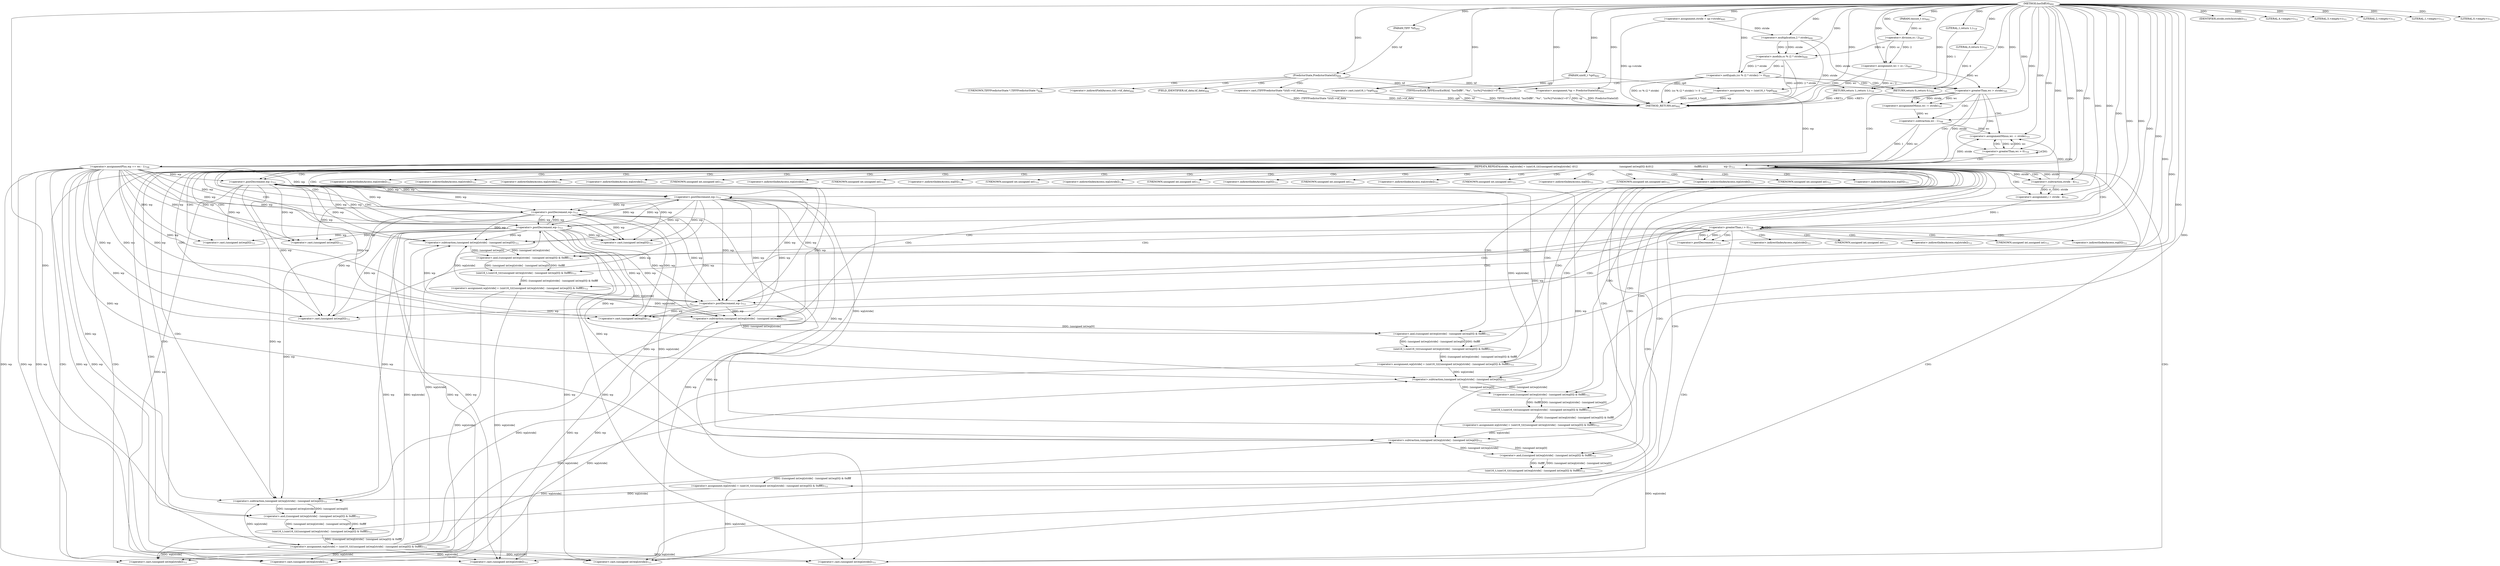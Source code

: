 digraph "horDiff16" {  
"38166" [label = <(METHOD,horDiff16)<SUB>692</SUB>> ]
"38371" [label = <(METHOD_RETURN,int)<SUB>692</SUB>> ]
"38167" [label = <(PARAM,TIFF *tif)<SUB>692</SUB>> ]
"38168" [label = <(PARAM,uint8_t *cp0)<SUB>692</SUB>> ]
"38169" [label = <(PARAM,tmsize_t cc)<SUB>692</SUB>> ]
"38172" [label = <(&lt;operator&gt;.assignment,*sp = PredictorState(tif))<SUB>694</SUB>> ]
"38183" [label = <(&lt;operator&gt;.assignment,stride = sp-&gt;stride)<SUB>695</SUB>> ]
"38189" [label = <(&lt;operator&gt;.assignment,*wp = (uint16_t *)cp0)<SUB>696</SUB>> ]
"38195" [label = <(&lt;operator&gt;.assignment,wc = cc / 2)<SUB>697</SUB>> ]
"38369" [label = <(RETURN,return 1;,return 1;)<SUB>718</SUB>> ]
"38201" [label = <(&lt;operator&gt;.notEquals,(cc % (2 * stride)) != 0)<SUB>699</SUB>> ]
"38217" [label = <(&lt;operator&gt;.greaterThan,wc &gt; stride)<SUB>705</SUB>> ]
"38370" [label = <(LITERAL,1,return 1;)<SUB>718</SUB>> ]
"38174" [label = <(PredictorState,PredictorState(tif))<SUB>694</SUB>> ]
"38191" [label = <(&lt;operator&gt;.cast,(uint16_t *)cp0)<SUB>696</SUB>> ]
"38197" [label = <(&lt;operator&gt;.division,cc / 2)<SUB>697</SUB>> ]
"38209" [label = <(TIFFErrorExtR,TIFFErrorExtR(tif, &quot;horDiff8&quot;, &quot;%s&quot;, &quot;(cc%(2*stride))!=0&quot;))<SUB>701</SUB>> ]
"38214" [label = <(RETURN,return 0;,return 0;)<SUB>702</SUB>> ]
"38221" [label = <(&lt;operator&gt;.assignmentMinus,wc -= stride)<SUB>707</SUB>> ]
"38224" [label = <(&lt;operator&gt;.assignmentPlus,wp += wc - 1)<SUB>708</SUB>> ]
"38177" [label = <(&lt;operator&gt;.cast,(TIFFPredictorState *)(tif)-&gt;tif_data)<SUB>694</SUB>> ]
"38202" [label = <(&lt;operator&gt;.modulo,cc % (2 * stride))<SUB>699</SUB>> ]
"38215" [label = <(LITERAL,0,return 0;)<SUB>702</SUB>> ]
"38366" [label = <(&lt;operator&gt;.greaterThan,wc &gt; 0)<SUB>716</SUB>> ]
"38204" [label = <(&lt;operator&gt;.multiplication,2 * stride)<SUB>699</SUB>> ]
"38226" [label = <(&lt;operator&gt;.subtraction,wc - 1)<SUB>708</SUB>> ]
"38231" [label = <(REPEAT4,REPEAT4(stride, wp[stride] = (uint16_t)(((unsigned int)wp[stride] -\012                                                     (unsigned int)wp[0]) &amp;\012                                                    0xffff);\012                    wp--))<SUB>711</SUB>> ]
"38363" [label = <(&lt;operator&gt;.assignmentMinus,wc -= stride)<SUB>715</SUB>> ]
"38235" [label = <(IDENTIFIER,stride,switch(stride))<SUB>711</SUB>> ]
"38274" [label = <(LITERAL,4,&lt;empty&gt;)<SUB>711</SUB>> ]
"38275" [label = <(&lt;operator&gt;.assignment,wp[stride] = (uint16_t)(((unsigned int)wp[stride] - (unsigned int)wp[0]) &amp; 0xffff))<SUB>711</SUB>> ]
"38293" [label = <(&lt;operator&gt;.postDecrement,wp--)<SUB>711</SUB>> ]
"38296" [label = <(LITERAL,3,&lt;empty&gt;)<SUB>711</SUB>> ]
"38297" [label = <(&lt;operator&gt;.assignment,wp[stride] = (uint16_t)(((unsigned int)wp[stride] - (unsigned int)wp[0]) &amp; 0xffff))<SUB>711</SUB>> ]
"38315" [label = <(&lt;operator&gt;.postDecrement,wp--)<SUB>711</SUB>> ]
"38318" [label = <(LITERAL,2,&lt;empty&gt;)<SUB>711</SUB>> ]
"38319" [label = <(&lt;operator&gt;.assignment,wp[stride] = (uint16_t)(((unsigned int)wp[stride] - (unsigned int)wp[0]) &amp; 0xffff))<SUB>711</SUB>> ]
"38337" [label = <(&lt;operator&gt;.postDecrement,wp--)<SUB>711</SUB>> ]
"38340" [label = <(LITERAL,1,&lt;empty&gt;)<SUB>711</SUB>> ]
"38341" [label = <(&lt;operator&gt;.assignment,wp[stride] = (uint16_t)(((unsigned int)wp[stride] - (unsigned int)wp[0]) &amp; 0xffff))<SUB>711</SUB>> ]
"38359" [label = <(&lt;operator&gt;.postDecrement,wp--)<SUB>711</SUB>> ]
"38362" [label = <(LITERAL,0,&lt;empty&gt;)<SUB>711</SUB>> ]
"38247" [label = <(&lt;operator&gt;.greaterThan,i &gt; 0)<SUB>711</SUB>> ]
"38250" [label = <(&lt;operator&gt;.postDecrement,i--)<SUB>711</SUB>> ]
"38279" [label = <(uint16_t,(uint16_t)(((unsigned int)wp[stride] - (unsigned int)wp[0]) &amp; 0xffff))<SUB>711</SUB>> ]
"38301" [label = <(uint16_t,(uint16_t)(((unsigned int)wp[stride] - (unsigned int)wp[0]) &amp; 0xffff))<SUB>711</SUB>> ]
"38323" [label = <(uint16_t,(uint16_t)(((unsigned int)wp[stride] - (unsigned int)wp[0]) &amp; 0xffff))<SUB>711</SUB>> ]
"38345" [label = <(uint16_t,(uint16_t)(((unsigned int)wp[stride] - (unsigned int)wp[0]) &amp; 0xffff))<SUB>711</SUB>> ]
"38242" [label = <(&lt;operator&gt;.assignment,i = stride - 4)<SUB>711</SUB>> ]
"38253" [label = <(&lt;operator&gt;.assignment,wp[stride] = (uint16_t)(((unsigned int)wp[stride] - (unsigned int)wp[0]) &amp; 0xffff))<SUB>711</SUB>> ]
"38271" [label = <(&lt;operator&gt;.postDecrement,wp--)<SUB>711</SUB>> ]
"38280" [label = <(&lt;operator&gt;.and,((unsigned int)wp[stride] - (unsigned int)wp[0]) &amp; 0xffff)<SUB>711</SUB>> ]
"38302" [label = <(&lt;operator&gt;.and,((unsigned int)wp[stride] - (unsigned int)wp[0]) &amp; 0xffff)<SUB>711</SUB>> ]
"38324" [label = <(&lt;operator&gt;.and,((unsigned int)wp[stride] - (unsigned int)wp[0]) &amp; 0xffff)<SUB>711</SUB>> ]
"38346" [label = <(&lt;operator&gt;.and,((unsigned int)wp[stride] - (unsigned int)wp[0]) &amp; 0xffff)<SUB>711</SUB>> ]
"38281" [label = <(&lt;operator&gt;.subtraction,(unsigned int)wp[stride] - (unsigned int)wp[0])<SUB>711</SUB>> ]
"38303" [label = <(&lt;operator&gt;.subtraction,(unsigned int)wp[stride] - (unsigned int)wp[0])<SUB>711</SUB>> ]
"38325" [label = <(&lt;operator&gt;.subtraction,(unsigned int)wp[stride] - (unsigned int)wp[0])<SUB>711</SUB>> ]
"38347" [label = <(&lt;operator&gt;.subtraction,(unsigned int)wp[stride] - (unsigned int)wp[0])<SUB>711</SUB>> ]
"38244" [label = <(&lt;operator&gt;.subtraction,stride - 4)<SUB>711</SUB>> ]
"38257" [label = <(uint16_t,(uint16_t)(((unsigned int)wp[stride] - (unsigned int)wp[0]) &amp; 0xffff))<SUB>711</SUB>> ]
"38282" [label = <(&lt;operator&gt;.cast,(unsigned int)wp[stride])<SUB>711</SUB>> ]
"38287" [label = <(&lt;operator&gt;.cast,(unsigned int)wp[0])<SUB>711</SUB>> ]
"38304" [label = <(&lt;operator&gt;.cast,(unsigned int)wp[stride])<SUB>711</SUB>> ]
"38309" [label = <(&lt;operator&gt;.cast,(unsigned int)wp[0])<SUB>711</SUB>> ]
"38326" [label = <(&lt;operator&gt;.cast,(unsigned int)wp[stride])<SUB>711</SUB>> ]
"38331" [label = <(&lt;operator&gt;.cast,(unsigned int)wp[0])<SUB>711</SUB>> ]
"38348" [label = <(&lt;operator&gt;.cast,(unsigned int)wp[stride])<SUB>711</SUB>> ]
"38353" [label = <(&lt;operator&gt;.cast,(unsigned int)wp[0])<SUB>711</SUB>> ]
"38258" [label = <(&lt;operator&gt;.and,((unsigned int)wp[stride] - (unsigned int)wp[0]) &amp; 0xffff)<SUB>711</SUB>> ]
"38259" [label = <(&lt;operator&gt;.subtraction,(unsigned int)wp[stride] - (unsigned int)wp[0])<SUB>711</SUB>> ]
"38260" [label = <(&lt;operator&gt;.cast,(unsigned int)wp[stride])<SUB>711</SUB>> ]
"38265" [label = <(&lt;operator&gt;.cast,(unsigned int)wp[0])<SUB>711</SUB>> ]
"38178" [label = <(UNKNOWN,TIFFPredictorState *,TIFFPredictorState *)<SUB>694</SUB>> ]
"38179" [label = <(&lt;operator&gt;.indirectFieldAccess,(tif)-&gt;tif_data)<SUB>694</SUB>> ]
"38181" [label = <(FIELD_IDENTIFIER,tif_data,tif_data)<SUB>694</SUB>> ]
"38276" [label = <(&lt;operator&gt;.indirectIndexAccess,wp[stride])<SUB>711</SUB>> ]
"38298" [label = <(&lt;operator&gt;.indirectIndexAccess,wp[stride])<SUB>711</SUB>> ]
"38320" [label = <(&lt;operator&gt;.indirectIndexAccess,wp[stride])<SUB>711</SUB>> ]
"38342" [label = <(&lt;operator&gt;.indirectIndexAccess,wp[stride])<SUB>711</SUB>> ]
"38254" [label = <(&lt;operator&gt;.indirectIndexAccess,wp[stride])<SUB>711</SUB>> ]
"38283" [label = <(UNKNOWN,unsigned int,unsigned int)<SUB>711</SUB>> ]
"38284" [label = <(&lt;operator&gt;.indirectIndexAccess,wp[stride])<SUB>711</SUB>> ]
"38288" [label = <(UNKNOWN,unsigned int,unsigned int)<SUB>711</SUB>> ]
"38289" [label = <(&lt;operator&gt;.indirectIndexAccess,wp[0])<SUB>711</SUB>> ]
"38305" [label = <(UNKNOWN,unsigned int,unsigned int)<SUB>711</SUB>> ]
"38306" [label = <(&lt;operator&gt;.indirectIndexAccess,wp[stride])<SUB>711</SUB>> ]
"38310" [label = <(UNKNOWN,unsigned int,unsigned int)<SUB>711</SUB>> ]
"38311" [label = <(&lt;operator&gt;.indirectIndexAccess,wp[0])<SUB>711</SUB>> ]
"38327" [label = <(UNKNOWN,unsigned int,unsigned int)<SUB>711</SUB>> ]
"38328" [label = <(&lt;operator&gt;.indirectIndexAccess,wp[stride])<SUB>711</SUB>> ]
"38332" [label = <(UNKNOWN,unsigned int,unsigned int)<SUB>711</SUB>> ]
"38333" [label = <(&lt;operator&gt;.indirectIndexAccess,wp[0])<SUB>711</SUB>> ]
"38349" [label = <(UNKNOWN,unsigned int,unsigned int)<SUB>711</SUB>> ]
"38350" [label = <(&lt;operator&gt;.indirectIndexAccess,wp[stride])<SUB>711</SUB>> ]
"38354" [label = <(UNKNOWN,unsigned int,unsigned int)<SUB>711</SUB>> ]
"38355" [label = <(&lt;operator&gt;.indirectIndexAccess,wp[0])<SUB>711</SUB>> ]
"38261" [label = <(UNKNOWN,unsigned int,unsigned int)<SUB>711</SUB>> ]
"38262" [label = <(&lt;operator&gt;.indirectIndexAccess,wp[stride])<SUB>711</SUB>> ]
"38266" [label = <(UNKNOWN,unsigned int,unsigned int)<SUB>711</SUB>> ]
"38267" [label = <(&lt;operator&gt;.indirectIndexAccess,wp[0])<SUB>711</SUB>> ]
  "38214" -> "38371"  [ label = "DDG: &lt;RET&gt;"] 
  "38369" -> "38371"  [ label = "DDG: &lt;RET&gt;"] 
  "38172" -> "38371"  [ label = "DDG: sp"] 
  "38172" -> "38371"  [ label = "DDG: PredictorState(tif)"] 
  "38177" -> "38371"  [ label = "DDG: (tif)-&gt;tif_data"] 
  "38177" -> "38371"  [ label = "DDG: (TIFFPredictorState *)(tif)-&gt;tif_data"] 
  "38183" -> "38371"  [ label = "DDG: sp-&gt;stride"] 
  "38189" -> "38371"  [ label = "DDG: wp"] 
  "38191" -> "38371"  [ label = "DDG: cp0"] 
  "38189" -> "38371"  [ label = "DDG: (uint16_t *)cp0"] 
  "38195" -> "38371"  [ label = "DDG: wc"] 
  "38195" -> "38371"  [ label = "DDG: cc / 2"] 
  "38202" -> "38371"  [ label = "DDG: cc"] 
  "38204" -> "38371"  [ label = "DDG: stride"] 
  "38202" -> "38371"  [ label = "DDG: 2 * stride"] 
  "38201" -> "38371"  [ label = "DDG: cc % (2 * stride)"] 
  "38201" -> "38371"  [ label = "DDG: (cc % (2 * stride)) != 0"] 
  "38209" -> "38371"  [ label = "DDG: tif"] 
  "38209" -> "38371"  [ label = "DDG: TIFFErrorExtR(tif, &quot;horDiff8&quot;, &quot;%s&quot;, &quot;(cc%(2*stride))!=0&quot;)"] 
  "38166" -> "38167"  [ label = "DDG: "] 
  "38166" -> "38168"  [ label = "DDG: "] 
  "38166" -> "38169"  [ label = "DDG: "] 
  "38174" -> "38172"  [ label = "DDG: tif"] 
  "38168" -> "38189"  [ label = "DDG: cp0"] 
  "38166" -> "38189"  [ label = "DDG: "] 
  "38197" -> "38195"  [ label = "DDG: cc"] 
  "38197" -> "38195"  [ label = "DDG: 2"] 
  "38370" -> "38369"  [ label = "DDG: 1"] 
  "38166" -> "38369"  [ label = "DDG: "] 
  "38166" -> "38172"  [ label = "DDG: "] 
  "38166" -> "38183"  [ label = "DDG: "] 
  "38166" -> "38195"  [ label = "DDG: "] 
  "38166" -> "38370"  [ label = "DDG: "] 
  "38167" -> "38174"  [ label = "DDG: tif"] 
  "38166" -> "38174"  [ label = "DDG: "] 
  "38168" -> "38191"  [ label = "DDG: cp0"] 
  "38166" -> "38191"  [ label = "DDG: "] 
  "38169" -> "38197"  [ label = "DDG: cc"] 
  "38166" -> "38197"  [ label = "DDG: "] 
  "38202" -> "38201"  [ label = "DDG: cc"] 
  "38202" -> "38201"  [ label = "DDG: 2 * stride"] 
  "38166" -> "38201"  [ label = "DDG: "] 
  "38215" -> "38214"  [ label = "DDG: 0"] 
  "38166" -> "38214"  [ label = "DDG: "] 
  "38195" -> "38217"  [ label = "DDG: wc"] 
  "38166" -> "38217"  [ label = "DDG: "] 
  "38204" -> "38217"  [ label = "DDG: stride"] 
  "38217" -> "38221"  [ label = "DDG: stride"] 
  "38166" -> "38221"  [ label = "DDG: "] 
  "38226" -> "38224"  [ label = "DDG: wc"] 
  "38226" -> "38224"  [ label = "DDG: 1"] 
  "38197" -> "38202"  [ label = "DDG: cc"] 
  "38166" -> "38202"  [ label = "DDG: "] 
  "38204" -> "38202"  [ label = "DDG: 2"] 
  "38204" -> "38202"  [ label = "DDG: stride"] 
  "38174" -> "38209"  [ label = "DDG: tif"] 
  "38166" -> "38209"  [ label = "DDG: "] 
  "38166" -> "38215"  [ label = "DDG: "] 
  "38217" -> "38221"  [ label = "DDG: wc"] 
  "38189" -> "38224"  [ label = "DDG: wp"] 
  "38166" -> "38224"  [ label = "DDG: "] 
  "38166" -> "38204"  [ label = "DDG: "] 
  "38183" -> "38204"  [ label = "DDG: stride"] 
  "38221" -> "38226"  [ label = "DDG: wc"] 
  "38166" -> "38226"  [ label = "DDG: "] 
  "38231" -> "38363"  [ label = "DDG: stride"] 
  "38244" -> "38363"  [ label = "DDG: stride"] 
  "38166" -> "38363"  [ label = "DDG: "] 
  "38363" -> "38366"  [ label = "DDG: wc"] 
  "38166" -> "38366"  [ label = "DDG: "] 
  "38166" -> "38231"  [ label = "DDG: "] 
  "38217" -> "38231"  [ label = "DDG: stride"] 
  "38244" -> "38231"  [ label = "DDG: stride"] 
  "38226" -> "38363"  [ label = "DDG: wc"] 
  "38366" -> "38363"  [ label = "DDG: wc"] 
  "38166" -> "38235"  [ label = "DDG: "] 
  "38166" -> "38274"  [ label = "DDG: "] 
  "38279" -> "38275"  [ label = "DDG: ((unsigned int)wp[stride] - (unsigned int)wp[0]) &amp; 0xffff"] 
  "38166" -> "38296"  [ label = "DDG: "] 
  "38301" -> "38297"  [ label = "DDG: ((unsigned int)wp[stride] - (unsigned int)wp[0]) &amp; 0xffff"] 
  "38166" -> "38318"  [ label = "DDG: "] 
  "38323" -> "38319"  [ label = "DDG: ((unsigned int)wp[stride] - (unsigned int)wp[0]) &amp; 0xffff"] 
  "38166" -> "38340"  [ label = "DDG: "] 
  "38345" -> "38341"  [ label = "DDG: ((unsigned int)wp[stride] - (unsigned int)wp[0]) &amp; 0xffff"] 
  "38166" -> "38362"  [ label = "DDG: "] 
  "38224" -> "38293"  [ label = "DDG: wp"] 
  "38275" -> "38293"  [ label = "DDG: wp[stride]"] 
  "38359" -> "38293"  [ label = "DDG: wp"] 
  "38271" -> "38293"  [ label = "DDG: wp"] 
  "38166" -> "38293"  [ label = "DDG: "] 
  "38337" -> "38293"  [ label = "DDG: wp"] 
  "38315" -> "38293"  [ label = "DDG: wp"] 
  "38224" -> "38315"  [ label = "DDG: wp"] 
  "38293" -> "38315"  [ label = "DDG: wp"] 
  "38297" -> "38315"  [ label = "DDG: wp[stride]"] 
  "38359" -> "38315"  [ label = "DDG: wp"] 
  "38166" -> "38315"  [ label = "DDG: "] 
  "38224" -> "38337"  [ label = "DDG: wp"] 
  "38315" -> "38337"  [ label = "DDG: wp"] 
  "38319" -> "38337"  [ label = "DDG: wp[stride]"] 
  "38359" -> "38337"  [ label = "DDG: wp"] 
  "38166" -> "38337"  [ label = "DDG: "] 
  "38293" -> "38337"  [ label = "DDG: wp"] 
  "38224" -> "38359"  [ label = "DDG: wp"] 
  "38337" -> "38359"  [ label = "DDG: wp"] 
  "38341" -> "38359"  [ label = "DDG: wp[stride]"] 
  "38166" -> "38359"  [ label = "DDG: "] 
  "38315" -> "38359"  [ label = "DDG: wp"] 
  "38293" -> "38359"  [ label = "DDG: wp"] 
  "38280" -> "38279"  [ label = "DDG: (unsigned int)wp[stride] - (unsigned int)wp[0]"] 
  "38280" -> "38279"  [ label = "DDG: 0xffff"] 
  "38302" -> "38301"  [ label = "DDG: (unsigned int)wp[stride] - (unsigned int)wp[0]"] 
  "38302" -> "38301"  [ label = "DDG: 0xffff"] 
  "38324" -> "38323"  [ label = "DDG: (unsigned int)wp[stride] - (unsigned int)wp[0]"] 
  "38324" -> "38323"  [ label = "DDG: 0xffff"] 
  "38346" -> "38345"  [ label = "DDG: (unsigned int)wp[stride] - (unsigned int)wp[0]"] 
  "38346" -> "38345"  [ label = "DDG: 0xffff"] 
  "38244" -> "38242"  [ label = "DDG: stride"] 
  "38244" -> "38242"  [ label = "DDG: 4"] 
  "38242" -> "38247"  [ label = "DDG: i"] 
  "38250" -> "38247"  [ label = "DDG: i"] 
  "38166" -> "38247"  [ label = "DDG: "] 
  "38247" -> "38250"  [ label = "DDG: i"] 
  "38166" -> "38250"  [ label = "DDG: "] 
  "38257" -> "38253"  [ label = "DDG: ((unsigned int)wp[stride] - (unsigned int)wp[0]) &amp; 0xffff"] 
  "38281" -> "38280"  [ label = "DDG: (unsigned int)wp[stride]"] 
  "38281" -> "38280"  [ label = "DDG: (unsigned int)wp[0]"] 
  "38166" -> "38280"  [ label = "DDG: "] 
  "38303" -> "38302"  [ label = "DDG: (unsigned int)wp[stride]"] 
  "38303" -> "38302"  [ label = "DDG: (unsigned int)wp[0]"] 
  "38166" -> "38302"  [ label = "DDG: "] 
  "38325" -> "38324"  [ label = "DDG: (unsigned int)wp[stride]"] 
  "38325" -> "38324"  [ label = "DDG: (unsigned int)wp[0]"] 
  "38166" -> "38324"  [ label = "DDG: "] 
  "38347" -> "38346"  [ label = "DDG: (unsigned int)wp[stride]"] 
  "38347" -> "38346"  [ label = "DDG: (unsigned int)wp[0]"] 
  "38166" -> "38346"  [ label = "DDG: "] 
  "38166" -> "38242"  [ label = "DDG: "] 
  "38224" -> "38271"  [ label = "DDG: wp"] 
  "38359" -> "38271"  [ label = "DDG: wp"] 
  "38253" -> "38271"  [ label = "DDG: wp[stride]"] 
  "38166" -> "38271"  [ label = "DDG: "] 
  "38337" -> "38271"  [ label = "DDG: wp"] 
  "38315" -> "38271"  [ label = "DDG: wp"] 
  "38293" -> "38271"  [ label = "DDG: wp"] 
  "38224" -> "38281"  [ label = "DDG: wp"] 
  "38341" -> "38281"  [ label = "DDG: wp[stride]"] 
  "38359" -> "38281"  [ label = "DDG: wp"] 
  "38253" -> "38281"  [ label = "DDG: wp[stride]"] 
  "38271" -> "38281"  [ label = "DDG: wp"] 
  "38337" -> "38281"  [ label = "DDG: wp"] 
  "38315" -> "38281"  [ label = "DDG: wp"] 
  "38293" -> "38281"  [ label = "DDG: wp"] 
  "38224" -> "38303"  [ label = "DDG: wp"] 
  "38275" -> "38303"  [ label = "DDG: wp[stride]"] 
  "38293" -> "38303"  [ label = "DDG: wp"] 
  "38341" -> "38303"  [ label = "DDG: wp[stride]"] 
  "38359" -> "38303"  [ label = "DDG: wp"] 
  "38224" -> "38325"  [ label = "DDG: wp"] 
  "38297" -> "38325"  [ label = "DDG: wp[stride]"] 
  "38315" -> "38325"  [ label = "DDG: wp"] 
  "38341" -> "38325"  [ label = "DDG: wp[stride]"] 
  "38359" -> "38325"  [ label = "DDG: wp"] 
  "38293" -> "38325"  [ label = "DDG: wp"] 
  "38224" -> "38347"  [ label = "DDG: wp"] 
  "38319" -> "38347"  [ label = "DDG: wp[stride]"] 
  "38337" -> "38347"  [ label = "DDG: wp"] 
  "38341" -> "38347"  [ label = "DDG: wp[stride]"] 
  "38359" -> "38347"  [ label = "DDG: wp"] 
  "38315" -> "38347"  [ label = "DDG: wp"] 
  "38293" -> "38347"  [ label = "DDG: wp"] 
  "38231" -> "38244"  [ label = "DDG: stride"] 
  "38166" -> "38244"  [ label = "DDG: "] 
  "38258" -> "38257"  [ label = "DDG: (unsigned int)wp[stride] - (unsigned int)wp[0]"] 
  "38258" -> "38257"  [ label = "DDG: 0xffff"] 
  "38224" -> "38282"  [ label = "DDG: wp"] 
  "38341" -> "38282"  [ label = "DDG: wp[stride]"] 
  "38359" -> "38282"  [ label = "DDG: wp"] 
  "38253" -> "38282"  [ label = "DDG: wp[stride]"] 
  "38271" -> "38282"  [ label = "DDG: wp"] 
  "38224" -> "38287"  [ label = "DDG: wp"] 
  "38359" -> "38287"  [ label = "DDG: wp"] 
  "38271" -> "38287"  [ label = "DDG: wp"] 
  "38337" -> "38287"  [ label = "DDG: wp"] 
  "38315" -> "38287"  [ label = "DDG: wp"] 
  "38293" -> "38287"  [ label = "DDG: wp"] 
  "38224" -> "38304"  [ label = "DDG: wp"] 
  "38275" -> "38304"  [ label = "DDG: wp[stride]"] 
  "38293" -> "38304"  [ label = "DDG: wp"] 
  "38341" -> "38304"  [ label = "DDG: wp[stride]"] 
  "38359" -> "38304"  [ label = "DDG: wp"] 
  "38224" -> "38309"  [ label = "DDG: wp"] 
  "38293" -> "38309"  [ label = "DDG: wp"] 
  "38359" -> "38309"  [ label = "DDG: wp"] 
  "38224" -> "38326"  [ label = "DDG: wp"] 
  "38297" -> "38326"  [ label = "DDG: wp[stride]"] 
  "38315" -> "38326"  [ label = "DDG: wp"] 
  "38341" -> "38326"  [ label = "DDG: wp[stride]"] 
  "38359" -> "38326"  [ label = "DDG: wp"] 
  "38224" -> "38331"  [ label = "DDG: wp"] 
  "38315" -> "38331"  [ label = "DDG: wp"] 
  "38359" -> "38331"  [ label = "DDG: wp"] 
  "38293" -> "38331"  [ label = "DDG: wp"] 
  "38224" -> "38348"  [ label = "DDG: wp"] 
  "38319" -> "38348"  [ label = "DDG: wp[stride]"] 
  "38337" -> "38348"  [ label = "DDG: wp"] 
  "38341" -> "38348"  [ label = "DDG: wp[stride]"] 
  "38359" -> "38348"  [ label = "DDG: wp"] 
  "38224" -> "38353"  [ label = "DDG: wp"] 
  "38337" -> "38353"  [ label = "DDG: wp"] 
  "38359" -> "38353"  [ label = "DDG: wp"] 
  "38315" -> "38353"  [ label = "DDG: wp"] 
  "38293" -> "38353"  [ label = "DDG: wp"] 
  "38259" -> "38258"  [ label = "DDG: (unsigned int)wp[stride]"] 
  "38259" -> "38258"  [ label = "DDG: (unsigned int)wp[0]"] 
  "38166" -> "38258"  [ label = "DDG: "] 
  "38224" -> "38259"  [ label = "DDG: wp"] 
  "38341" -> "38259"  [ label = "DDG: wp[stride]"] 
  "38359" -> "38259"  [ label = "DDG: wp"] 
  "38253" -> "38259"  [ label = "DDG: wp[stride]"] 
  "38271" -> "38259"  [ label = "DDG: wp"] 
  "38337" -> "38259"  [ label = "DDG: wp"] 
  "38315" -> "38259"  [ label = "DDG: wp"] 
  "38293" -> "38259"  [ label = "DDG: wp"] 
  "38224" -> "38260"  [ label = "DDG: wp"] 
  "38341" -> "38260"  [ label = "DDG: wp[stride]"] 
  "38359" -> "38260"  [ label = "DDG: wp"] 
  "38253" -> "38260"  [ label = "DDG: wp[stride]"] 
  "38271" -> "38260"  [ label = "DDG: wp"] 
  "38224" -> "38265"  [ label = "DDG: wp"] 
  "38359" -> "38265"  [ label = "DDG: wp"] 
  "38271" -> "38265"  [ label = "DDG: wp"] 
  "38337" -> "38265"  [ label = "DDG: wp"] 
  "38315" -> "38265"  [ label = "DDG: wp"] 
  "38293" -> "38265"  [ label = "DDG: wp"] 
  "38174" -> "38178"  [ label = "CDG: "] 
  "38174" -> "38177"  [ label = "CDG: "] 
  "38174" -> "38179"  [ label = "CDG: "] 
  "38174" -> "38181"  [ label = "CDG: "] 
  "38201" -> "38217"  [ label = "CDG: "] 
  "38201" -> "38209"  [ label = "CDG: "] 
  "38201" -> "38369"  [ label = "CDG: "] 
  "38201" -> "38214"  [ label = "CDG: "] 
  "38217" -> "38224"  [ label = "CDG: "] 
  "38217" -> "38221"  [ label = "CDG: "] 
  "38217" -> "38366"  [ label = "CDG: "] 
  "38217" -> "38231"  [ label = "CDG: "] 
  "38217" -> "38363"  [ label = "CDG: "] 
  "38217" -> "38226"  [ label = "CDG: "] 
  "38366" -> "38366"  [ label = "CDG: "] 
  "38366" -> "38231"  [ label = "CDG: "] 
  "38366" -> "38363"  [ label = "CDG: "] 
  "38231" -> "38284"  [ label = "CDG: "] 
  "38231" -> "38301"  [ label = "CDG: "] 
  "38231" -> "38247"  [ label = "CDG: "] 
  "38231" -> "38337"  [ label = "CDG: "] 
  "38231" -> "38311"  [ label = "CDG: "] 
  "38231" -> "38341"  [ label = "CDG: "] 
  "38231" -> "38345"  [ label = "CDG: "] 
  "38231" -> "38276"  [ label = "CDG: "] 
  "38231" -> "38319"  [ label = "CDG: "] 
  "38231" -> "38315"  [ label = "CDG: "] 
  "38231" -> "38297"  [ label = "CDG: "] 
  "38231" -> "38359"  [ label = "CDG: "] 
  "38231" -> "38281"  [ label = "CDG: "] 
  "38231" -> "38306"  [ label = "CDG: "] 
  "38231" -> "38355"  [ label = "CDG: "] 
  "38231" -> "38325"  [ label = "CDG: "] 
  "38231" -> "38303"  [ label = "CDG: "] 
  "38231" -> "38331"  [ label = "CDG: "] 
  "38231" -> "38350"  [ label = "CDG: "] 
  "38231" -> "38326"  [ label = "CDG: "] 
  "38231" -> "38279"  [ label = "CDG: "] 
  "38231" -> "38304"  [ label = "CDG: "] 
  "38231" -> "38288"  [ label = "CDG: "] 
  "38231" -> "38289"  [ label = "CDG: "] 
  "38231" -> "38242"  [ label = "CDG: "] 
  "38231" -> "38280"  [ label = "CDG: "] 
  "38231" -> "38287"  [ label = "CDG: "] 
  "38231" -> "38309"  [ label = "CDG: "] 
  "38231" -> "38347"  [ label = "CDG: "] 
  "38231" -> "38293"  [ label = "CDG: "] 
  "38231" -> "38302"  [ label = "CDG: "] 
  "38231" -> "38349"  [ label = "CDG: "] 
  "38231" -> "38327"  [ label = "CDG: "] 
  "38231" -> "38310"  [ label = "CDG: "] 
  "38231" -> "38324"  [ label = "CDG: "] 
  "38231" -> "38332"  [ label = "CDG: "] 
  "38231" -> "38348"  [ label = "CDG: "] 
  "38231" -> "38275"  [ label = "CDG: "] 
  "38231" -> "38320"  [ label = "CDG: "] 
  "38231" -> "38283"  [ label = "CDG: "] 
  "38231" -> "38298"  [ label = "CDG: "] 
  "38231" -> "38323"  [ label = "CDG: "] 
  "38231" -> "38354"  [ label = "CDG: "] 
  "38231" -> "38305"  [ label = "CDG: "] 
  "38231" -> "38244"  [ label = "CDG: "] 
  "38231" -> "38328"  [ label = "CDG: "] 
  "38231" -> "38342"  [ label = "CDG: "] 
  "38231" -> "38353"  [ label = "CDG: "] 
  "38231" -> "38333"  [ label = "CDG: "] 
  "38231" -> "38346"  [ label = "CDG: "] 
  "38231" -> "38282"  [ label = "CDG: "] 
  "38247" -> "38257"  [ label = "CDG: "] 
  "38247" -> "38247"  [ label = "CDG: "] 
  "38247" -> "38258"  [ label = "CDG: "] 
  "38247" -> "38261"  [ label = "CDG: "] 
  "38247" -> "38250"  [ label = "CDG: "] 
  "38247" -> "38265"  [ label = "CDG: "] 
  "38247" -> "38266"  [ label = "CDG: "] 
  "38247" -> "38262"  [ label = "CDG: "] 
  "38247" -> "38253"  [ label = "CDG: "] 
  "38247" -> "38271"  [ label = "CDG: "] 
  "38247" -> "38254"  [ label = "CDG: "] 
  "38247" -> "38260"  [ label = "CDG: "] 
  "38247" -> "38259"  [ label = "CDG: "] 
  "38247" -> "38267"  [ label = "CDG: "] 
}
